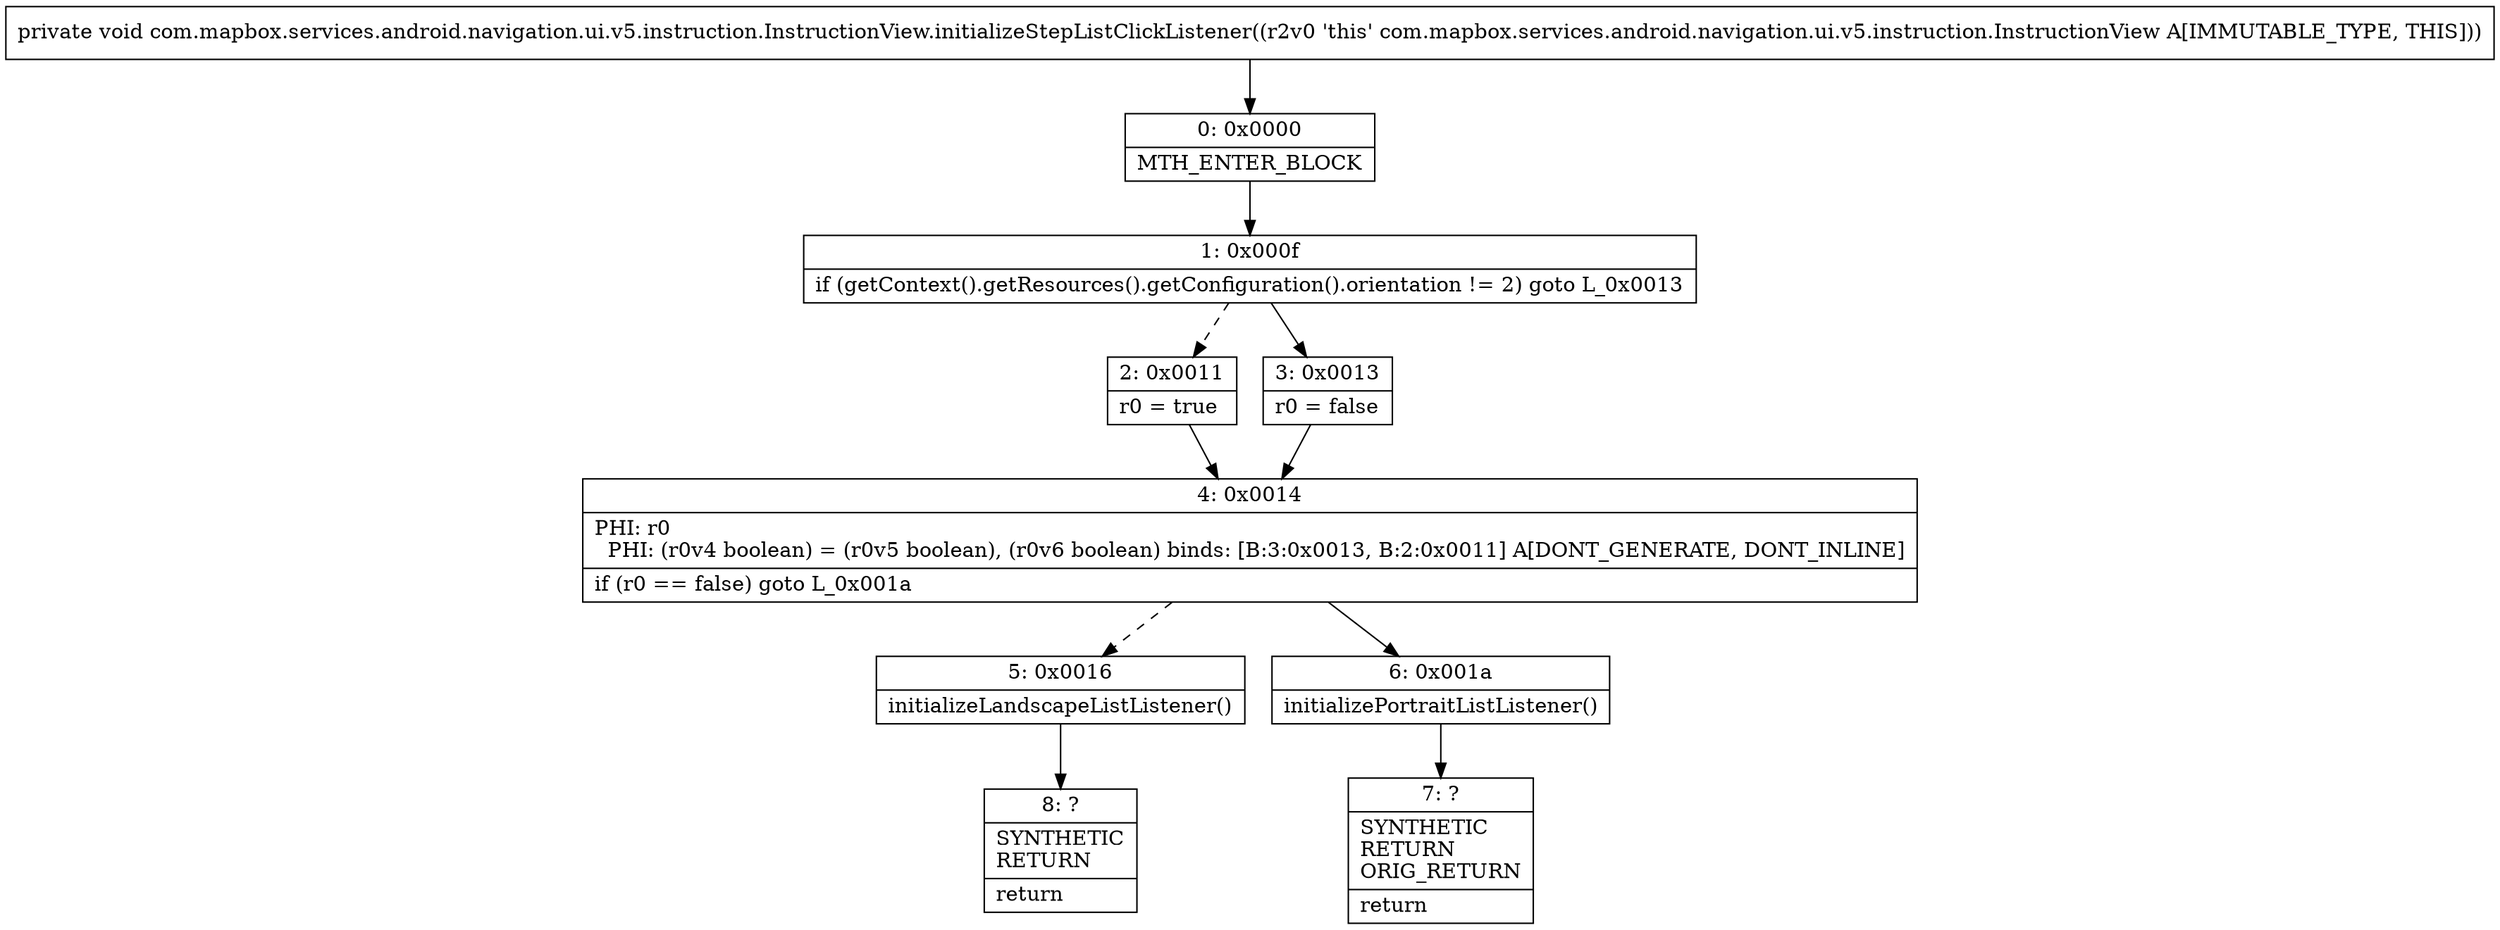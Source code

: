 digraph "CFG forcom.mapbox.services.android.navigation.ui.v5.instruction.InstructionView.initializeStepListClickListener()V" {
Node_0 [shape=record,label="{0\:\ 0x0000|MTH_ENTER_BLOCK\l}"];
Node_1 [shape=record,label="{1\:\ 0x000f|if (getContext().getResources().getConfiguration().orientation != 2) goto L_0x0013\l}"];
Node_2 [shape=record,label="{2\:\ 0x0011|r0 = true\l}"];
Node_3 [shape=record,label="{3\:\ 0x0013|r0 = false\l}"];
Node_4 [shape=record,label="{4\:\ 0x0014|PHI: r0 \l  PHI: (r0v4 boolean) = (r0v5 boolean), (r0v6 boolean) binds: [B:3:0x0013, B:2:0x0011] A[DONT_GENERATE, DONT_INLINE]\l|if (r0 == false) goto L_0x001a\l}"];
Node_5 [shape=record,label="{5\:\ 0x0016|initializeLandscapeListListener()\l}"];
Node_6 [shape=record,label="{6\:\ 0x001a|initializePortraitListListener()\l}"];
Node_7 [shape=record,label="{7\:\ ?|SYNTHETIC\lRETURN\lORIG_RETURN\l|return\l}"];
Node_8 [shape=record,label="{8\:\ ?|SYNTHETIC\lRETURN\l|return\l}"];
MethodNode[shape=record,label="{private void com.mapbox.services.android.navigation.ui.v5.instruction.InstructionView.initializeStepListClickListener((r2v0 'this' com.mapbox.services.android.navigation.ui.v5.instruction.InstructionView A[IMMUTABLE_TYPE, THIS])) }"];
MethodNode -> Node_0;
Node_0 -> Node_1;
Node_1 -> Node_2[style=dashed];
Node_1 -> Node_3;
Node_2 -> Node_4;
Node_3 -> Node_4;
Node_4 -> Node_5[style=dashed];
Node_4 -> Node_6;
Node_5 -> Node_8;
Node_6 -> Node_7;
}

